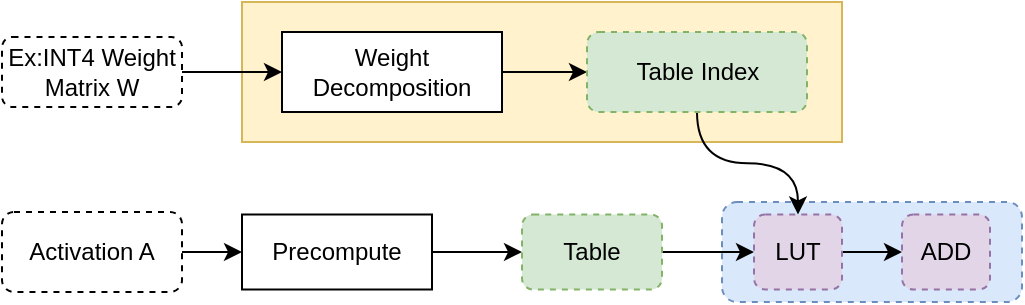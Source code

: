 <mxfile version="26.1.0">
  <diagram name="第 1 页" id="VH_rKD5s51sGw98ud1Et">
    <mxGraphModel dx="1300" dy="230" grid="1" gridSize="10" guides="1" tooltips="1" connect="1" arrows="1" fold="1" page="1" pageScale="1" pageWidth="827" pageHeight="1169" math="0" shadow="0">
      <root>
        <mxCell id="0" />
        <mxCell id="1" parent="0" />
        <mxCell id="5G6cpnaW76N7grAXLHWP-21" value="" style="rounded=1;whiteSpace=wrap;html=1;fillColor=#dae8fc;strokeColor=#6c8ebf;dashed=1;" vertex="1" parent="1">
          <mxGeometry x="350" y="435" width="150" height="50" as="geometry" />
        </mxCell>
        <mxCell id="5G6cpnaW76N7grAXLHWP-7" value="" style="rounded=0;whiteSpace=wrap;html=1;fillColor=#fff2cc;strokeColor=#d6b656;" vertex="1" parent="1">
          <mxGeometry x="110" y="335" width="300" height="70" as="geometry" />
        </mxCell>
        <mxCell id="5G6cpnaW76N7grAXLHWP-4" style="edgeStyle=orthogonalEdgeStyle;rounded=0;orthogonalLoop=1;jettySize=auto;html=1;exitX=0;exitY=0.5;exitDx=0;exitDy=0;startArrow=classic;startFill=1;endArrow=none;entryX=1;entryY=0.5;entryDx=0;entryDy=0;" edge="1" parent="1" source="5G6cpnaW76N7grAXLHWP-1" target="5G6cpnaW76N7grAXLHWP-8">
          <mxGeometry relative="1" as="geometry">
            <mxPoint x="70" y="370" as="targetPoint" />
          </mxGeometry>
        </mxCell>
        <mxCell id="5G6cpnaW76N7grAXLHWP-9" style="edgeStyle=orthogonalEdgeStyle;rounded=0;orthogonalLoop=1;jettySize=auto;html=1;exitX=1;exitY=0.5;exitDx=0;exitDy=0;entryX=0;entryY=0.5;entryDx=0;entryDy=0;" edge="1" parent="1" source="5G6cpnaW76N7grAXLHWP-1" target="5G6cpnaW76N7grAXLHWP-5">
          <mxGeometry relative="1" as="geometry" />
        </mxCell>
        <mxCell id="5G6cpnaW76N7grAXLHWP-1" value="Weight Decomposition" style="rounded=0;whiteSpace=wrap;html=1;" vertex="1" parent="1">
          <mxGeometry x="130" y="350" width="110" height="40" as="geometry" />
        </mxCell>
        <mxCell id="5G6cpnaW76N7grAXLHWP-18" style="edgeStyle=orthogonalEdgeStyle;rounded=0;orthogonalLoop=1;jettySize=auto;html=1;exitX=0.5;exitY=1;exitDx=0;exitDy=0;entryX=0.5;entryY=0;entryDx=0;entryDy=0;curved=1;" edge="1" parent="1" source="5G6cpnaW76N7grAXLHWP-5" target="5G6cpnaW76N7grAXLHWP-16">
          <mxGeometry relative="1" as="geometry" />
        </mxCell>
        <mxCell id="5G6cpnaW76N7grAXLHWP-5" value="Table Index" style="rounded=1;whiteSpace=wrap;html=1;dashed=1;fillColor=#d5e8d4;strokeColor=#82b366;" vertex="1" parent="1">
          <mxGeometry x="282.5" y="350" width="110" height="40" as="geometry" />
        </mxCell>
        <mxCell id="5G6cpnaW76N7grAXLHWP-8" value="Ex:INT4 Weight Matrix W" style="rounded=1;whiteSpace=wrap;html=1;dashed=1;" vertex="1" parent="1">
          <mxGeometry x="-10" y="352.5" width="90" height="35" as="geometry" />
        </mxCell>
        <mxCell id="5G6cpnaW76N7grAXLHWP-12" value="" style="edgeStyle=orthogonalEdgeStyle;rounded=0;orthogonalLoop=1;jettySize=auto;html=1;" edge="1" parent="1" source="5G6cpnaW76N7grAXLHWP-10" target="5G6cpnaW76N7grAXLHWP-11">
          <mxGeometry relative="1" as="geometry" />
        </mxCell>
        <mxCell id="5G6cpnaW76N7grAXLHWP-10" value="Activation A" style="rounded=1;whiteSpace=wrap;html=1;dashed=1;" vertex="1" parent="1">
          <mxGeometry x="-10" y="440" width="90" height="40" as="geometry" />
        </mxCell>
        <mxCell id="5G6cpnaW76N7grAXLHWP-14" value="" style="edgeStyle=orthogonalEdgeStyle;rounded=0;orthogonalLoop=1;jettySize=auto;html=1;" edge="1" parent="1" source="5G6cpnaW76N7grAXLHWP-11" target="5G6cpnaW76N7grAXLHWP-13">
          <mxGeometry relative="1" as="geometry" />
        </mxCell>
        <mxCell id="5G6cpnaW76N7grAXLHWP-11" value="Precompute" style="whiteSpace=wrap;html=1;rounded=0;" vertex="1" parent="1">
          <mxGeometry x="110" y="441.25" width="95" height="37.5" as="geometry" />
        </mxCell>
        <mxCell id="5G6cpnaW76N7grAXLHWP-17" value="" style="edgeStyle=orthogonalEdgeStyle;rounded=0;orthogonalLoop=1;jettySize=auto;html=1;" edge="1" parent="1" source="5G6cpnaW76N7grAXLHWP-13" target="5G6cpnaW76N7grAXLHWP-16">
          <mxGeometry relative="1" as="geometry" />
        </mxCell>
        <mxCell id="5G6cpnaW76N7grAXLHWP-13" value="Table" style="whiteSpace=wrap;html=1;rounded=1;fillColor=#d5e8d4;strokeColor=#82b366;dashed=1;" vertex="1" parent="1">
          <mxGeometry x="250" y="441.25" width="70" height="37.5" as="geometry" />
        </mxCell>
        <mxCell id="5G6cpnaW76N7grAXLHWP-20" value="" style="edgeStyle=orthogonalEdgeStyle;rounded=0;orthogonalLoop=1;jettySize=auto;html=1;" edge="1" parent="1" source="5G6cpnaW76N7grAXLHWP-16" target="5G6cpnaW76N7grAXLHWP-19">
          <mxGeometry relative="1" as="geometry" />
        </mxCell>
        <mxCell id="5G6cpnaW76N7grAXLHWP-16" value="LUT" style="whiteSpace=wrap;html=1;rounded=1;fillColor=#e1d5e7;strokeColor=#9673a6;dashed=1;" vertex="1" parent="1">
          <mxGeometry x="366" y="441.25" width="44" height="37.5" as="geometry" />
        </mxCell>
        <mxCell id="5G6cpnaW76N7grAXLHWP-19" value="ADD" style="whiteSpace=wrap;html=1;rounded=1;fillColor=#e1d5e7;strokeColor=#9673a6;dashed=1;" vertex="1" parent="1">
          <mxGeometry x="440" y="441.25" width="44" height="37.5" as="geometry" />
        </mxCell>
      </root>
    </mxGraphModel>
  </diagram>
</mxfile>
